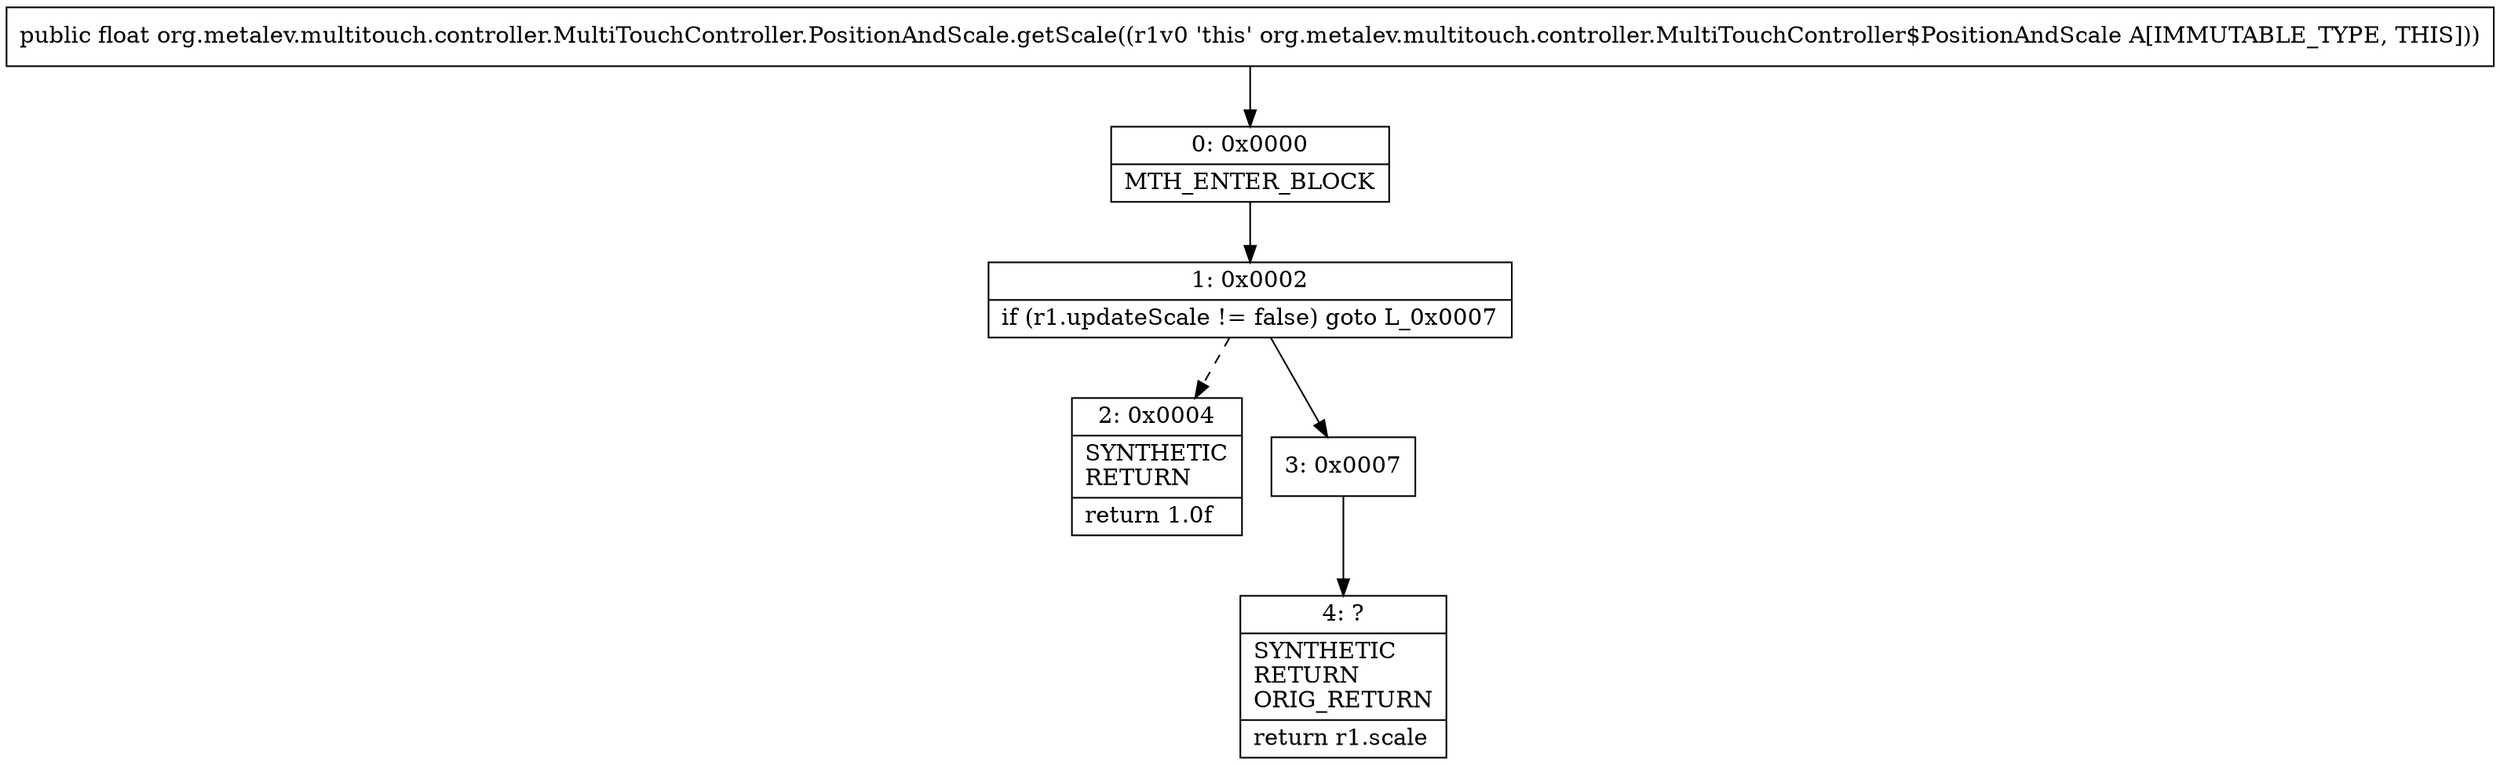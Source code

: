 digraph "CFG fororg.metalev.multitouch.controller.MultiTouchController.PositionAndScale.getScale()F" {
Node_0 [shape=record,label="{0\:\ 0x0000|MTH_ENTER_BLOCK\l}"];
Node_1 [shape=record,label="{1\:\ 0x0002|if (r1.updateScale != false) goto L_0x0007\l}"];
Node_2 [shape=record,label="{2\:\ 0x0004|SYNTHETIC\lRETURN\l|return 1.0f\l}"];
Node_3 [shape=record,label="{3\:\ 0x0007}"];
Node_4 [shape=record,label="{4\:\ ?|SYNTHETIC\lRETURN\lORIG_RETURN\l|return r1.scale\l}"];
MethodNode[shape=record,label="{public float org.metalev.multitouch.controller.MultiTouchController.PositionAndScale.getScale((r1v0 'this' org.metalev.multitouch.controller.MultiTouchController$PositionAndScale A[IMMUTABLE_TYPE, THIS])) }"];
MethodNode -> Node_0;
Node_0 -> Node_1;
Node_1 -> Node_2[style=dashed];
Node_1 -> Node_3;
Node_3 -> Node_4;
}

